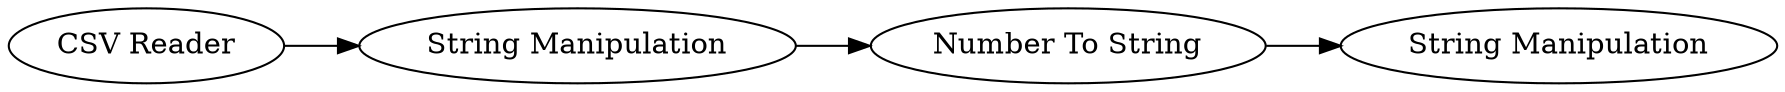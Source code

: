 digraph {
	1 [label="CSV Reader"]
	2 [label="String Manipulation"]
	3 [label="Number To String"]
	4 [label="String Manipulation"]
	1 -> 2
	2 -> 3
	3 -> 4
	rankdir=LR
}
